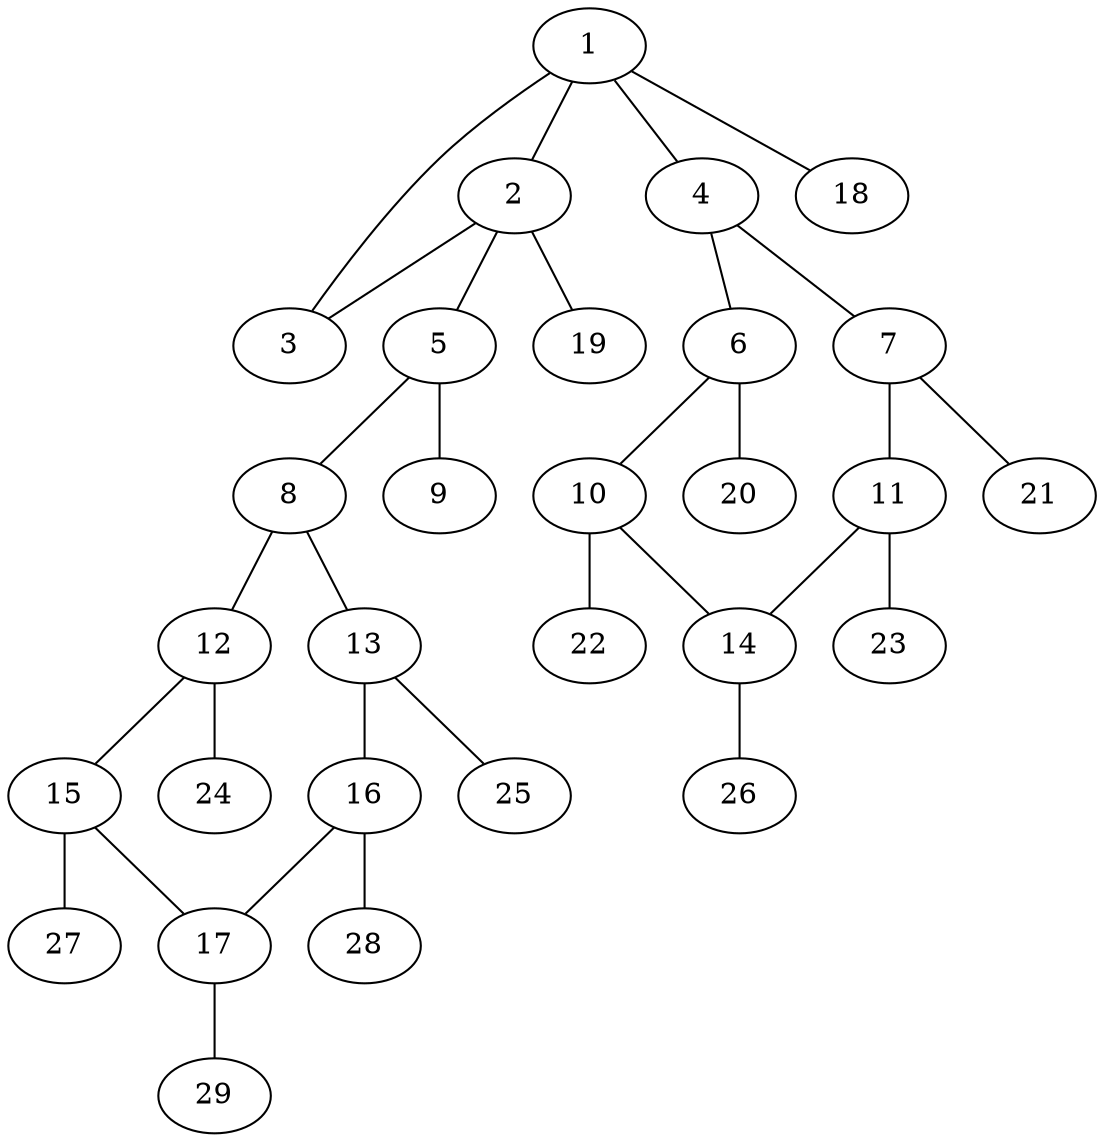 graph molecule_4326 {
	1	 [chem=C];
	2	 [chem=C];
	1 -- 2	 [valence=1];
	3	 [chem=O];
	1 -- 3	 [valence=1];
	4	 [chem=C];
	1 -- 4	 [valence=1];
	18	 [chem=H];
	1 -- 18	 [valence=1];
	2 -- 3	 [valence=1];
	5	 [chem=C];
	2 -- 5	 [valence=1];
	19	 [chem=H];
	2 -- 19	 [valence=1];
	6	 [chem=C];
	4 -- 6	 [valence=2];
	7	 [chem=C];
	4 -- 7	 [valence=1];
	8	 [chem=C];
	5 -- 8	 [valence=1];
	9	 [chem=O];
	5 -- 9	 [valence=2];
	10	 [chem=C];
	6 -- 10	 [valence=1];
	20	 [chem=H];
	6 -- 20	 [valence=1];
	11	 [chem=C];
	7 -- 11	 [valence=2];
	21	 [chem=H];
	7 -- 21	 [valence=1];
	12	 [chem=C];
	8 -- 12	 [valence=2];
	13	 [chem=C];
	8 -- 13	 [valence=1];
	14	 [chem=C];
	10 -- 14	 [valence=2];
	22	 [chem=H];
	10 -- 22	 [valence=1];
	11 -- 14	 [valence=1];
	23	 [chem=H];
	11 -- 23	 [valence=1];
	15	 [chem=C];
	12 -- 15	 [valence=1];
	24	 [chem=H];
	12 -- 24	 [valence=1];
	16	 [chem=C];
	13 -- 16	 [valence=2];
	25	 [chem=H];
	13 -- 25	 [valence=1];
	26	 [chem=H];
	14 -- 26	 [valence=1];
	17	 [chem=C];
	15 -- 17	 [valence=2];
	27	 [chem=H];
	15 -- 27	 [valence=1];
	16 -- 17	 [valence=1];
	28	 [chem=H];
	16 -- 28	 [valence=1];
	29	 [chem=H];
	17 -- 29	 [valence=1];
}
